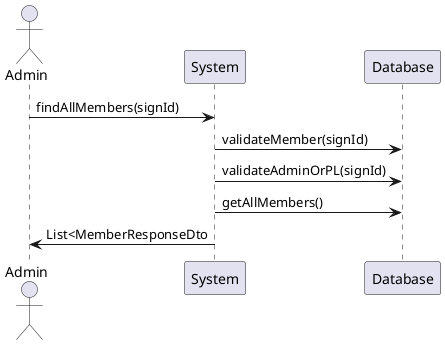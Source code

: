 @startuml
actor Admin
participant System
participant DBMS as "Database"

Admin -> System: findAllMembers(signId)
System -> DBMS: validateMember(signId)
System -> DBMS: validateAdminOrPL(signId)
System -> DBMS: getAllMembers()
System -> Admin: List<MemberResponseDto
@enduml
